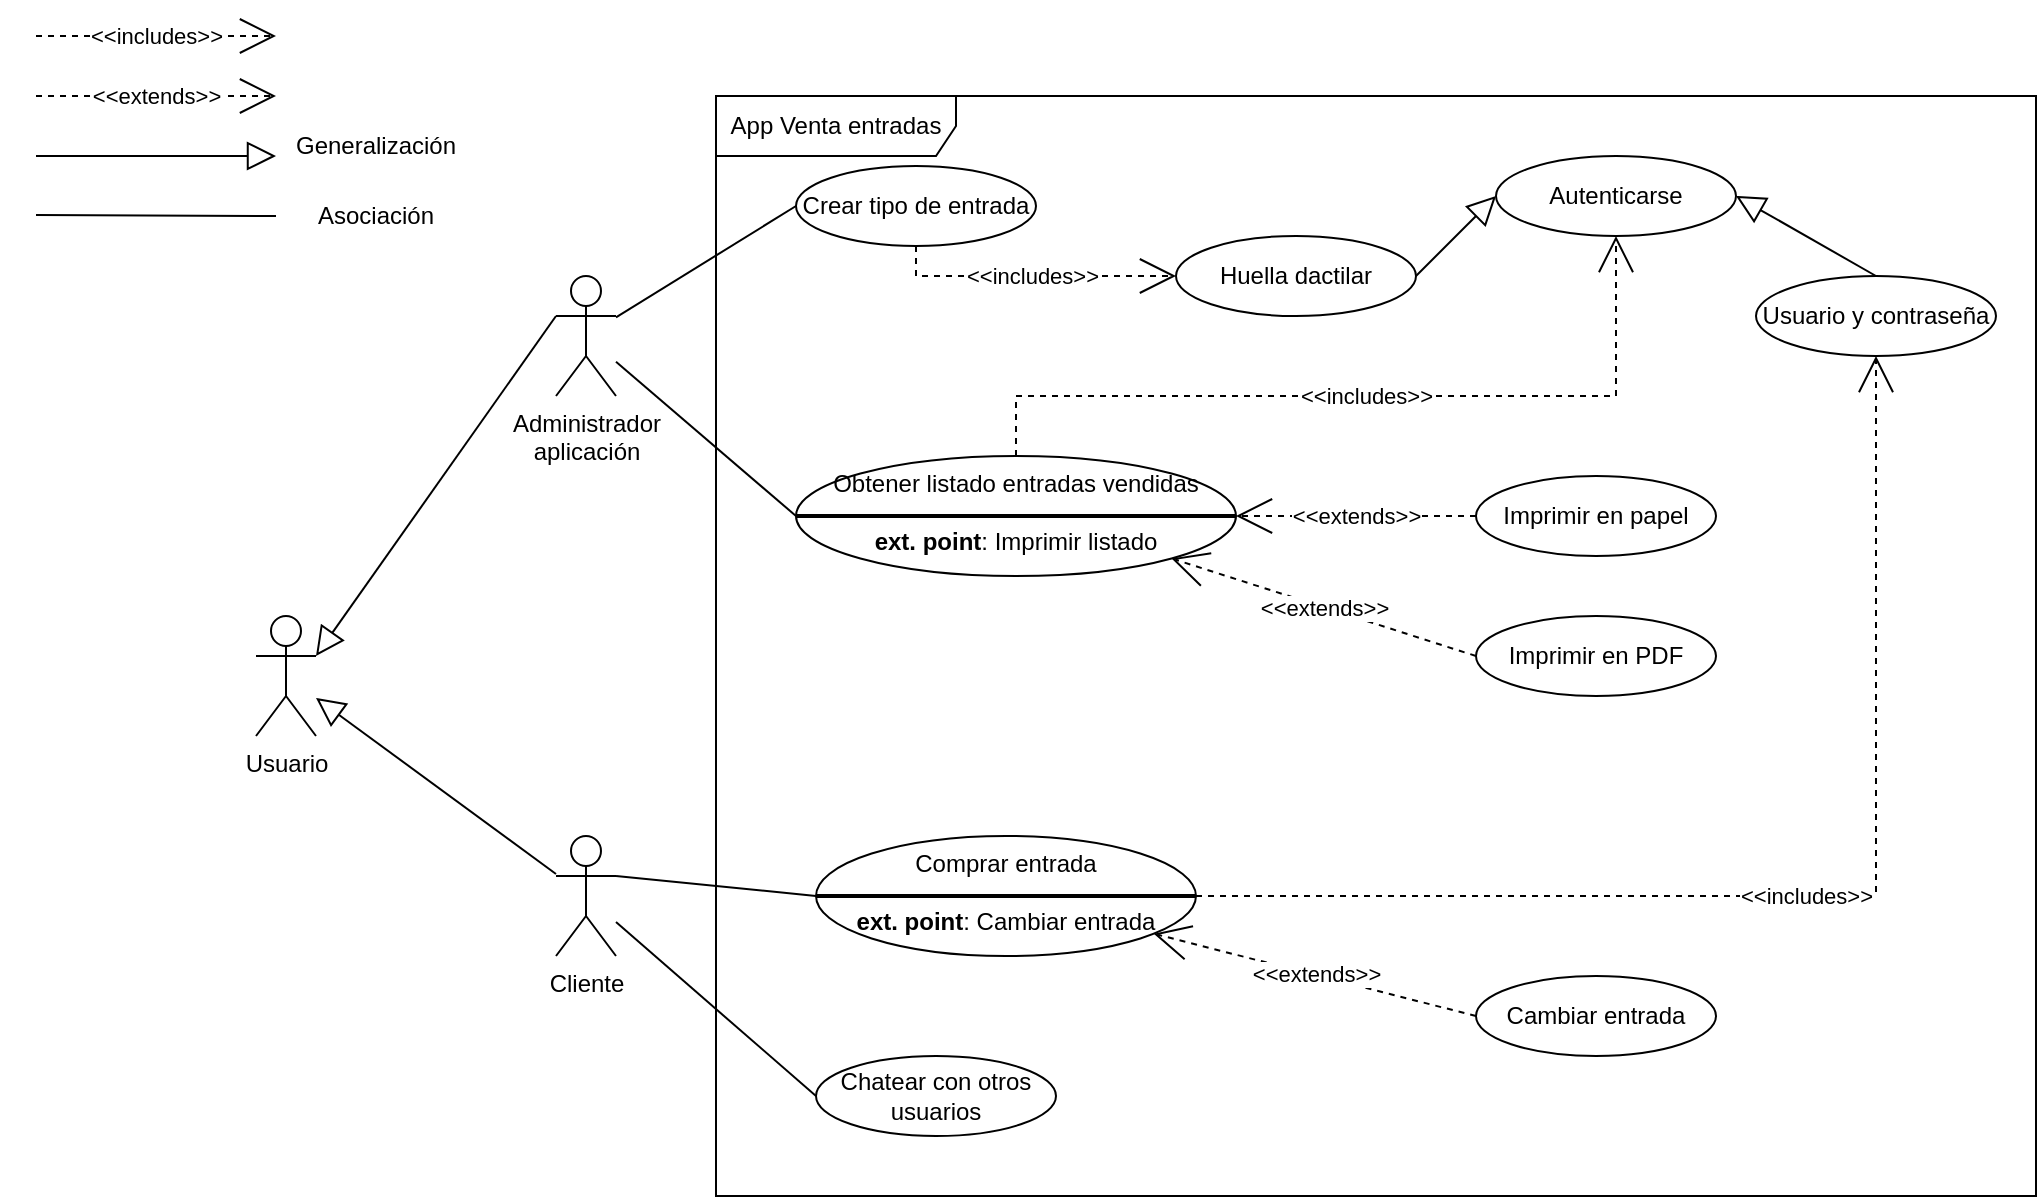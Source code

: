 <mxfile version="21.3.3" type="github">
  <diagram name="Page-1" id="JjYXa-n1G-SPFCo9hVN6">
    <mxGraphModel dx="1010" dy="648" grid="1" gridSize="10" guides="1" tooltips="1" connect="1" arrows="1" fold="1" page="1" pageScale="1" pageWidth="1169" pageHeight="827" math="0" shadow="0">
      <root>
        <mxCell id="0" />
        <mxCell id="1" parent="0" />
        <mxCell id="zSeKbh-hyYr4NTrF1kqR-1" value="&lt;div&gt;Usuario&lt;/div&gt;" style="shape=umlActor;verticalLabelPosition=bottom;verticalAlign=top;html=1;outlineConnect=0;" vertex="1" parent="1">
          <mxGeometry x="130" y="310" width="30" height="60" as="geometry" />
        </mxCell>
        <mxCell id="zSeKbh-hyYr4NTrF1kqR-2" value="&lt;div&gt;Administrador&lt;/div&gt;&lt;div&gt;aplicación&lt;/div&gt;" style="shape=umlActor;verticalLabelPosition=bottom;verticalAlign=top;html=1;outlineConnect=0;" vertex="1" parent="1">
          <mxGeometry x="280" y="140" width="30" height="60" as="geometry" />
        </mxCell>
        <mxCell id="zSeKbh-hyYr4NTrF1kqR-4" value="&lt;div&gt;Cliente&lt;/div&gt;" style="shape=umlActor;verticalLabelPosition=bottom;verticalAlign=top;html=1;outlineConnect=0;" vertex="1" parent="1">
          <mxGeometry x="280" y="420" width="30" height="60" as="geometry" />
        </mxCell>
        <mxCell id="zSeKbh-hyYr4NTrF1kqR-6" value="&amp;lt;&amp;lt;includes&amp;gt;&amp;gt;" style="endArrow=open;endSize=16;endFill=0;html=1;rounded=0;dashed=1;" edge="1" parent="1">
          <mxGeometry width="160" relative="1" as="geometry">
            <mxPoint x="20" y="20" as="sourcePoint" />
            <mxPoint x="140" y="20" as="targetPoint" />
            <Array as="points" />
          </mxGeometry>
        </mxCell>
        <mxCell id="zSeKbh-hyYr4NTrF1kqR-7" value="&amp;lt;&amp;lt;extends&amp;gt;&amp;gt;" style="endArrow=open;endSize=16;endFill=0;html=1;rounded=0;dashed=1;" edge="1" parent="1">
          <mxGeometry width="160" relative="1" as="geometry">
            <mxPoint x="20" y="50" as="sourcePoint" />
            <mxPoint x="140" y="50" as="targetPoint" />
          </mxGeometry>
        </mxCell>
        <mxCell id="zSeKbh-hyYr4NTrF1kqR-8" value="" style="endArrow=block;endFill=0;endSize=12;html=1;rounded=0;" edge="1" parent="1">
          <mxGeometry width="160" relative="1" as="geometry">
            <mxPoint x="20" y="80" as="sourcePoint" />
            <mxPoint x="140" y="80" as="targetPoint" />
          </mxGeometry>
        </mxCell>
        <mxCell id="zSeKbh-hyYr4NTrF1kqR-9" value="" style="endArrow=none;endFill=0;endSize=12;html=1;rounded=0;" edge="1" parent="1">
          <mxGeometry width="160" relative="1" as="geometry">
            <mxPoint x="20" y="109.5" as="sourcePoint" />
            <mxPoint x="140" y="110" as="targetPoint" />
          </mxGeometry>
        </mxCell>
        <mxCell id="zSeKbh-hyYr4NTrF1kqR-10" value="Generalización" style="text;strokeColor=none;align=center;fillColor=none;html=1;verticalAlign=middle;whiteSpace=wrap;rounded=0;" vertex="1" parent="1">
          <mxGeometry x="160" y="60" width="60" height="30" as="geometry" />
        </mxCell>
        <mxCell id="zSeKbh-hyYr4NTrF1kqR-11" value="Asociación" style="text;strokeColor=none;align=center;fillColor=none;html=1;verticalAlign=middle;whiteSpace=wrap;rounded=0;" vertex="1" parent="1">
          <mxGeometry x="160" y="95" width="60" height="30" as="geometry" />
        </mxCell>
        <mxCell id="zSeKbh-hyYr4NTrF1kqR-13" value="" style="endArrow=block;endFill=0;endSize=12;html=1;rounded=0;entryX=1;entryY=0.333;entryDx=0;entryDy=0;entryPerimeter=0;exitX=0;exitY=0.333;exitDx=0;exitDy=0;exitPerimeter=0;" edge="1" parent="1" source="zSeKbh-hyYr4NTrF1kqR-2" target="zSeKbh-hyYr4NTrF1kqR-1">
          <mxGeometry width="160" relative="1" as="geometry">
            <mxPoint x="30" y="90" as="sourcePoint" />
            <mxPoint x="150" y="90" as="targetPoint" />
          </mxGeometry>
        </mxCell>
        <mxCell id="zSeKbh-hyYr4NTrF1kqR-14" value="" style="endArrow=block;endFill=0;endSize=12;html=1;rounded=0;" edge="1" parent="1" source="zSeKbh-hyYr4NTrF1kqR-4" target="zSeKbh-hyYr4NTrF1kqR-1">
          <mxGeometry width="160" relative="1" as="geometry">
            <mxPoint x="290" y="198" as="sourcePoint" />
            <mxPoint x="170" y="340" as="targetPoint" />
          </mxGeometry>
        </mxCell>
        <mxCell id="zSeKbh-hyYr4NTrF1kqR-15" value="Autenticarse" style="ellipse;whiteSpace=wrap;html=1;" vertex="1" parent="1">
          <mxGeometry x="750" y="80" width="120" height="40" as="geometry" />
        </mxCell>
        <mxCell id="zSeKbh-hyYr4NTrF1kqR-16" value="Usuario y contraseña" style="ellipse;whiteSpace=wrap;html=1;" vertex="1" parent="1">
          <mxGeometry x="880" y="140" width="120" height="40" as="geometry" />
        </mxCell>
        <mxCell id="zSeKbh-hyYr4NTrF1kqR-17" value="Huella dactilar" style="ellipse;whiteSpace=wrap;html=1;" vertex="1" parent="1">
          <mxGeometry x="590" y="120" width="120" height="40" as="geometry" />
        </mxCell>
        <mxCell id="zSeKbh-hyYr4NTrF1kqR-18" value="" style="endArrow=block;endFill=0;endSize=12;html=1;rounded=0;entryX=1;entryY=0.5;entryDx=0;entryDy=0;exitX=0.5;exitY=0;exitDx=0;exitDy=0;" edge="1" parent="1" source="zSeKbh-hyYr4NTrF1kqR-16" target="zSeKbh-hyYr4NTrF1kqR-15">
          <mxGeometry width="160" relative="1" as="geometry">
            <mxPoint x="30" y="90" as="sourcePoint" />
            <mxPoint x="150" y="90" as="targetPoint" />
          </mxGeometry>
        </mxCell>
        <mxCell id="zSeKbh-hyYr4NTrF1kqR-19" value="" style="endArrow=block;endFill=0;endSize=12;html=1;rounded=0;entryX=0;entryY=0.5;entryDx=0;entryDy=0;exitX=1;exitY=0.5;exitDx=0;exitDy=0;" edge="1" parent="1" source="zSeKbh-hyYr4NTrF1kqR-17" target="zSeKbh-hyYr4NTrF1kqR-15">
          <mxGeometry width="160" relative="1" as="geometry">
            <mxPoint x="690" y="180" as="sourcePoint" />
            <mxPoint x="770" y="135" as="targetPoint" />
          </mxGeometry>
        </mxCell>
        <mxCell id="zSeKbh-hyYr4NTrF1kqR-20" value="Crear tipo de entrada" style="ellipse;whiteSpace=wrap;html=1;" vertex="1" parent="1">
          <mxGeometry x="400" y="85" width="120" height="40" as="geometry" />
        </mxCell>
        <mxCell id="zSeKbh-hyYr4NTrF1kqR-21" value="&amp;lt;&amp;lt;includes&amp;gt;&amp;gt;" style="endArrow=open;endSize=16;endFill=0;html=1;rounded=0;dashed=1;entryX=0;entryY=0.5;entryDx=0;entryDy=0;exitX=0.5;exitY=1;exitDx=0;exitDy=0;" edge="1" parent="1" source="zSeKbh-hyYr4NTrF1kqR-20" target="zSeKbh-hyYr4NTrF1kqR-17">
          <mxGeometry width="160" relative="1" as="geometry">
            <mxPoint x="30" y="30" as="sourcePoint" />
            <mxPoint x="150" y="30" as="targetPoint" />
            <Array as="points">
              <mxPoint x="460" y="140" />
              <mxPoint x="530" y="140" />
            </Array>
          </mxGeometry>
        </mxCell>
        <mxCell id="zSeKbh-hyYr4NTrF1kqR-22" value="&lt;div&gt;Obtener listado entradas vendidas&lt;/div&gt;&lt;div&gt;&lt;br&gt;&lt;/div&gt;&lt;div&gt;&lt;b&gt;ext. point&lt;/b&gt;: Imprimir listado&lt;br&gt;&lt;/div&gt;" style="ellipse;whiteSpace=wrap;html=1;horizontal=1;verticalAlign=top;" vertex="1" parent="1">
          <mxGeometry x="400" y="230" width="220" height="60" as="geometry" />
        </mxCell>
        <mxCell id="zSeKbh-hyYr4NTrF1kqR-23" value="" style="endArrow=none;html=1;strokeWidth=2;rounded=0;entryX=1;entryY=0.5;entryDx=0;entryDy=0;exitX=0;exitY=0.5;exitDx=0;exitDy=0;" edge="1" parent="1" source="zSeKbh-hyYr4NTrF1kqR-22" target="zSeKbh-hyYr4NTrF1kqR-22">
          <mxGeometry width="50" height="50" relative="1" as="geometry">
            <mxPoint x="407" y="308" as="sourcePoint" />
            <mxPoint x="567" y="308.02" as="targetPoint" />
          </mxGeometry>
        </mxCell>
        <mxCell id="zSeKbh-hyYr4NTrF1kqR-24" value="Imprimir en PDF" style="ellipse;whiteSpace=wrap;html=1;" vertex="1" parent="1">
          <mxGeometry x="740" y="310" width="120" height="40" as="geometry" />
        </mxCell>
        <mxCell id="zSeKbh-hyYr4NTrF1kqR-25" value="Imprimir en papel" style="ellipse;whiteSpace=wrap;html=1;" vertex="1" parent="1">
          <mxGeometry x="740" y="240" width="120" height="40" as="geometry" />
        </mxCell>
        <mxCell id="zSeKbh-hyYr4NTrF1kqR-26" value="&amp;lt;&amp;lt;extends&amp;gt;&amp;gt;" style="endArrow=open;endSize=16;endFill=0;html=1;rounded=0;dashed=1;entryX=1;entryY=1;entryDx=0;entryDy=0;exitX=0;exitY=0.5;exitDx=0;exitDy=0;" edge="1" parent="1" source="zSeKbh-hyYr4NTrF1kqR-24" target="zSeKbh-hyYr4NTrF1kqR-22">
          <mxGeometry width="160" relative="1" as="geometry">
            <mxPoint x="30" y="60" as="sourcePoint" />
            <mxPoint x="150" y="60" as="targetPoint" />
          </mxGeometry>
        </mxCell>
        <mxCell id="zSeKbh-hyYr4NTrF1kqR-27" value="&amp;lt;&amp;lt;extends&amp;gt;&amp;gt;" style="endArrow=open;endSize=16;endFill=0;html=1;rounded=0;dashed=1;entryX=1;entryY=0.5;entryDx=0;entryDy=0;exitX=0;exitY=0.5;exitDx=0;exitDy=0;" edge="1" parent="1" source="zSeKbh-hyYr4NTrF1kqR-25" target="zSeKbh-hyYr4NTrF1kqR-22">
          <mxGeometry width="160" relative="1" as="geometry">
            <mxPoint x="560" y="410" as="sourcePoint" />
            <mxPoint x="527" y="351" as="targetPoint" />
          </mxGeometry>
        </mxCell>
        <mxCell id="zSeKbh-hyYr4NTrF1kqR-29" value="&amp;lt;&amp;lt;includes&amp;gt;&amp;gt;" style="endArrow=open;endSize=16;endFill=0;html=1;rounded=0;dashed=1;entryX=0.5;entryY=1;entryDx=0;entryDy=0;exitX=0.5;exitY=0;exitDx=0;exitDy=0;" edge="1" parent="1" source="zSeKbh-hyYr4NTrF1kqR-22" target="zSeKbh-hyYr4NTrF1kqR-15">
          <mxGeometry width="160" relative="1" as="geometry">
            <mxPoint x="530" y="115" as="sourcePoint" />
            <mxPoint x="870" y="220" as="targetPoint" />
            <Array as="points">
              <mxPoint x="510" y="200" />
              <mxPoint x="810" y="200" />
            </Array>
          </mxGeometry>
        </mxCell>
        <mxCell id="zSeKbh-hyYr4NTrF1kqR-30" value="&lt;div&gt;Comprar entrada&lt;/div&gt;&lt;div&gt;&lt;br&gt;&lt;/div&gt;&lt;div&gt;&lt;b&gt;ext. point&lt;/b&gt;: Cambiar entrada&lt;br&gt;&lt;/div&gt;" style="ellipse;whiteSpace=wrap;html=1;verticalAlign=top;" vertex="1" parent="1">
          <mxGeometry x="410" y="420" width="190" height="60" as="geometry" />
        </mxCell>
        <mxCell id="zSeKbh-hyYr4NTrF1kqR-31" value="Chatear con otros usuarios" style="ellipse;whiteSpace=wrap;html=1;" vertex="1" parent="1">
          <mxGeometry x="410" y="530" width="120" height="40" as="geometry" />
        </mxCell>
        <mxCell id="zSeKbh-hyYr4NTrF1kqR-32" value="&amp;lt;&amp;lt;includes&amp;gt;&amp;gt;" style="endArrow=open;endSize=16;endFill=0;html=1;rounded=0;dashed=1;entryX=0.5;entryY=1;entryDx=0;entryDy=0;exitX=1;exitY=0.5;exitDx=0;exitDy=0;" edge="1" parent="1" source="zSeKbh-hyYr4NTrF1kqR-30" target="zSeKbh-hyYr4NTrF1kqR-16">
          <mxGeometry width="160" relative="1" as="geometry">
            <mxPoint x="520" y="290" as="sourcePoint" />
            <mxPoint x="820" y="130" as="targetPoint" />
            <Array as="points">
              <mxPoint x="940" y="450" />
            </Array>
          </mxGeometry>
        </mxCell>
        <mxCell id="zSeKbh-hyYr4NTrF1kqR-33" value="" style="endArrow=none;endFill=0;endSize=12;html=1;rounded=0;entryX=0;entryY=0.5;entryDx=0;entryDy=0;" edge="1" parent="1" source="zSeKbh-hyYr4NTrF1kqR-2" target="zSeKbh-hyYr4NTrF1kqR-20">
          <mxGeometry width="160" relative="1" as="geometry">
            <mxPoint x="30" y="119.5" as="sourcePoint" />
            <mxPoint x="150" y="120" as="targetPoint" />
          </mxGeometry>
        </mxCell>
        <mxCell id="zSeKbh-hyYr4NTrF1kqR-34" value="" style="endArrow=none;endFill=0;endSize=12;html=1;rounded=0;entryX=0;entryY=0.5;entryDx=0;entryDy=0;" edge="1" parent="1" source="zSeKbh-hyYr4NTrF1kqR-2" target="zSeKbh-hyYr4NTrF1kqR-22">
          <mxGeometry width="160" relative="1" as="geometry">
            <mxPoint x="320" y="171" as="sourcePoint" />
            <mxPoint x="410" y="115" as="targetPoint" />
          </mxGeometry>
        </mxCell>
        <mxCell id="zSeKbh-hyYr4NTrF1kqR-35" value="" style="endArrow=none;endFill=0;endSize=12;html=1;rounded=0;entryX=0;entryY=0.5;entryDx=0;entryDy=0;exitX=1;exitY=0.333;exitDx=0;exitDy=0;exitPerimeter=0;" edge="1" parent="1" source="zSeKbh-hyYr4NTrF1kqR-4" target="zSeKbh-hyYr4NTrF1kqR-30">
          <mxGeometry width="160" relative="1" as="geometry">
            <mxPoint x="330" y="181" as="sourcePoint" />
            <mxPoint x="410" y="310" as="targetPoint" />
          </mxGeometry>
        </mxCell>
        <mxCell id="zSeKbh-hyYr4NTrF1kqR-36" value="" style="endArrow=none;endFill=0;endSize=12;html=1;rounded=0;entryX=0;entryY=0.5;entryDx=0;entryDy=0;" edge="1" parent="1" source="zSeKbh-hyYr4NTrF1kqR-4" target="zSeKbh-hyYr4NTrF1kqR-31">
          <mxGeometry width="160" relative="1" as="geometry">
            <mxPoint x="320" y="450" as="sourcePoint" />
            <mxPoint x="420" y="470" as="targetPoint" />
          </mxGeometry>
        </mxCell>
        <mxCell id="zSeKbh-hyYr4NTrF1kqR-37" value="" style="endArrow=none;html=1;strokeWidth=2;rounded=0;exitX=0;exitY=0.5;exitDx=0;exitDy=0;entryX=1;entryY=0.5;entryDx=0;entryDy=0;" edge="1" parent="1" source="zSeKbh-hyYr4NTrF1kqR-30" target="zSeKbh-hyYr4NTrF1kqR-30">
          <mxGeometry width="50" height="50" relative="1" as="geometry">
            <mxPoint x="410" y="452" as="sourcePoint" />
            <mxPoint x="570" y="452" as="targetPoint" />
          </mxGeometry>
        </mxCell>
        <mxCell id="zSeKbh-hyYr4NTrF1kqR-38" value="Cambiar entrada" style="ellipse;whiteSpace=wrap;html=1;" vertex="1" parent="1">
          <mxGeometry x="740" y="490" width="120" height="40" as="geometry" />
        </mxCell>
        <mxCell id="zSeKbh-hyYr4NTrF1kqR-39" value="&amp;lt;&amp;lt;extends&amp;gt;&amp;gt;" style="endArrow=open;endSize=16;endFill=0;html=1;rounded=0;dashed=1;exitX=0;exitY=0.5;exitDx=0;exitDy=0;" edge="1" parent="1" source="zSeKbh-hyYr4NTrF1kqR-38" target="zSeKbh-hyYr4NTrF1kqR-30">
          <mxGeometry width="160" relative="1" as="geometry">
            <mxPoint x="560" y="660" as="sourcePoint" />
            <mxPoint x="620" y="510" as="targetPoint" />
          </mxGeometry>
        </mxCell>
        <mxCell id="zSeKbh-hyYr4NTrF1kqR-40" value="App Venta entradas" style="shape=umlFrame;whiteSpace=wrap;html=1;pointerEvents=0;width=120;height=30;" vertex="1" parent="1">
          <mxGeometry x="360" y="50" width="660" height="550" as="geometry" />
        </mxCell>
      </root>
    </mxGraphModel>
  </diagram>
</mxfile>
